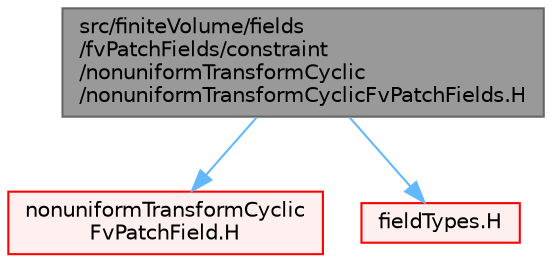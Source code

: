 digraph "src/finiteVolume/fields/fvPatchFields/constraint/nonuniformTransformCyclic/nonuniformTransformCyclicFvPatchFields.H"
{
 // LATEX_PDF_SIZE
  bgcolor="transparent";
  edge [fontname=Helvetica,fontsize=10,labelfontname=Helvetica,labelfontsize=10];
  node [fontname=Helvetica,fontsize=10,shape=box,height=0.2,width=0.4];
  Node1 [id="Node000001",label="src/finiteVolume/fields\l/fvPatchFields/constraint\l/nonuniformTransformCyclic\l/nonuniformTransformCyclicFvPatchFields.H",height=0.2,width=0.4,color="gray40", fillcolor="grey60", style="filled", fontcolor="black",tooltip=" "];
  Node1 -> Node2 [id="edge1_Node000001_Node000002",color="steelblue1",style="solid",tooltip=" "];
  Node2 [id="Node000002",label="nonuniformTransformCyclic\lFvPatchField.H",height=0.2,width=0.4,color="red", fillcolor="#FFF0F0", style="filled",URL="$nonuniformTransformCyclicFvPatchField_8H.html",tooltip=" "];
  Node1 -> Node171 [id="edge2_Node000001_Node000171",color="steelblue1",style="solid",tooltip=" "];
  Node171 [id="Node000171",label="fieldTypes.H",height=0.2,width=0.4,color="red", fillcolor="#FFF0F0", style="filled",URL="$fieldTypes_8H.html",tooltip=" "];
}
